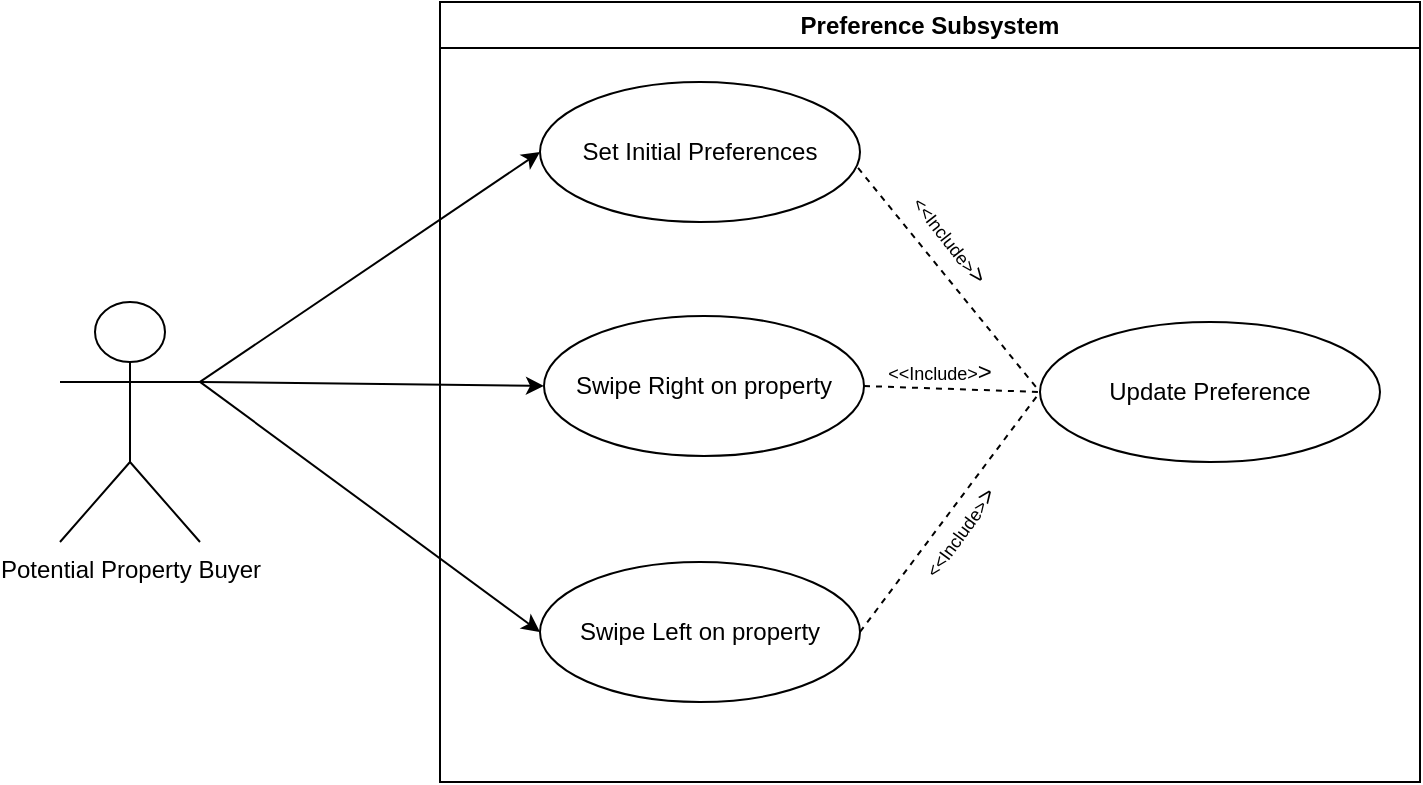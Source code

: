 <mxfile>
    <diagram id="oiJ7JAk2BLuhknx4mIpi" name="Page-1">
        <mxGraphModel dx="1119" dy="656" grid="1" gridSize="10" guides="1" tooltips="1" connect="1" arrows="1" fold="1" page="1" pageScale="1" pageWidth="850" pageHeight="1100" math="0" shadow="0">
            <root>
                <mxCell id="0"/>
                <mxCell id="1" parent="0"/>
                <mxCell id="10" style="edgeStyle=none;html=1;exitX=1;exitY=0.333;exitDx=0;exitDy=0;exitPerimeter=0;entryX=0;entryY=0.5;entryDx=0;entryDy=0;" edge="1" parent="1" source="2" target="5">
                    <mxGeometry relative="1" as="geometry"/>
                </mxCell>
                <mxCell id="11" style="edgeStyle=none;html=1;exitX=1;exitY=0.333;exitDx=0;exitDy=0;exitPerimeter=0;entryX=0;entryY=0.5;entryDx=0;entryDy=0;" edge="1" parent="1" source="2" target="6">
                    <mxGeometry relative="1" as="geometry"/>
                </mxCell>
                <mxCell id="12" style="edgeStyle=none;html=1;exitX=1;exitY=0.333;exitDx=0;exitDy=0;exitPerimeter=0;entryX=0;entryY=0.5;entryDx=0;entryDy=0;" edge="1" parent="1" source="2" target="7">
                    <mxGeometry relative="1" as="geometry"/>
                </mxCell>
                <mxCell id="2" value="Potential Property Buyer" style="shape=umlActor;verticalLabelPosition=bottom;verticalAlign=top;html=1;" parent="1" vertex="1">
                    <mxGeometry x="60" y="230" width="70" height="120" as="geometry"/>
                </mxCell>
                <mxCell id="4" value="Preference Subsystem" style="swimlane;whiteSpace=wrap;html=1;" vertex="1" parent="1">
                    <mxGeometry x="250" y="80" width="490" height="390" as="geometry"/>
                </mxCell>
                <mxCell id="5" value="Set Initial Preferences" style="ellipse;whiteSpace=wrap;html=1;" vertex="1" parent="4">
                    <mxGeometry x="50" y="40" width="160" height="70" as="geometry"/>
                </mxCell>
                <mxCell id="6" value="Swipe Right on property" style="ellipse;whiteSpace=wrap;html=1;" vertex="1" parent="4">
                    <mxGeometry x="52" y="157" width="160" height="70" as="geometry"/>
                </mxCell>
                <mxCell id="7" value="Swipe Left on property" style="ellipse;whiteSpace=wrap;html=1;" vertex="1" parent="4">
                    <mxGeometry x="50" y="280" width="160" height="70" as="geometry"/>
                </mxCell>
                <mxCell id="9" value="Update Preference" style="ellipse;whiteSpace=wrap;html=1;" vertex="1" parent="4">
                    <mxGeometry x="300" y="160" width="170" height="70" as="geometry"/>
                </mxCell>
                <mxCell id="15" value="" style="endArrow=none;dashed=1;html=1;exitX=0.994;exitY=0.614;exitDx=0;exitDy=0;exitPerimeter=0;entryX=0;entryY=0.5;entryDx=0;entryDy=0;" edge="1" parent="4" source="5" target="9">
                    <mxGeometry width="50" height="50" relative="1" as="geometry">
                        <mxPoint x="230" y="100" as="sourcePoint"/>
                        <mxPoint x="280" y="50" as="targetPoint"/>
                    </mxGeometry>
                </mxCell>
                <mxCell id="16" value="" style="endArrow=none;dashed=1;html=1;exitX=1;exitY=0.5;exitDx=0;exitDy=0;entryX=0;entryY=0.5;entryDx=0;entryDy=0;" edge="1" parent="4" source="6" target="9">
                    <mxGeometry width="50" height="50" relative="1" as="geometry">
                        <mxPoint x="212" y="260" as="sourcePoint"/>
                        <mxPoint x="262" y="210" as="targetPoint"/>
                    </mxGeometry>
                </mxCell>
                <mxCell id="19" value="" style="endArrow=none;dashed=1;html=1;exitX=1;exitY=0.5;exitDx=0;exitDy=0;entryX=0;entryY=0.5;entryDx=0;entryDy=0;" edge="1" parent="4" source="7" target="9">
                    <mxGeometry width="50" height="50" relative="1" as="geometry">
                        <mxPoint x="230" y="300" as="sourcePoint"/>
                        <mxPoint x="280" y="250" as="targetPoint"/>
                    </mxGeometry>
                </mxCell>
                <mxCell id="20" value="&lt;font style=&quot;font-size: 9px;&quot;&gt;&amp;lt;&amp;lt;Include&amp;gt;&lt;/font&gt;&amp;gt;" style="text;html=1;strokeColor=none;fillColor=none;align=center;verticalAlign=middle;whiteSpace=wrap;rounded=0;rotation=52;" vertex="1" parent="4">
                    <mxGeometry x="225" y="104" width="60" height="30" as="geometry"/>
                </mxCell>
                <mxCell id="22" value="&lt;font style=&quot;font-size: 9px;&quot;&gt;&amp;lt;&amp;lt;Include&amp;gt;&lt;/font&gt;&amp;gt;" style="text;html=1;strokeColor=none;fillColor=none;align=center;verticalAlign=middle;whiteSpace=wrap;rounded=0;rotation=-53.8;" vertex="1" parent="4">
                    <mxGeometry x="230" y="250" width="60" height="30" as="geometry"/>
                </mxCell>
                <mxCell id="21" value="&lt;font style=&quot;font-size: 9px;&quot;&gt;&amp;lt;&amp;lt;Include&amp;gt;&lt;/font&gt;&amp;gt;" style="text;html=1;strokeColor=none;fillColor=none;align=center;verticalAlign=middle;whiteSpace=wrap;rounded=0;" vertex="1" parent="4">
                    <mxGeometry x="220" y="170" width="60" height="30" as="geometry"/>
                </mxCell>
            </root>
        </mxGraphModel>
    </diagram>
</mxfile>